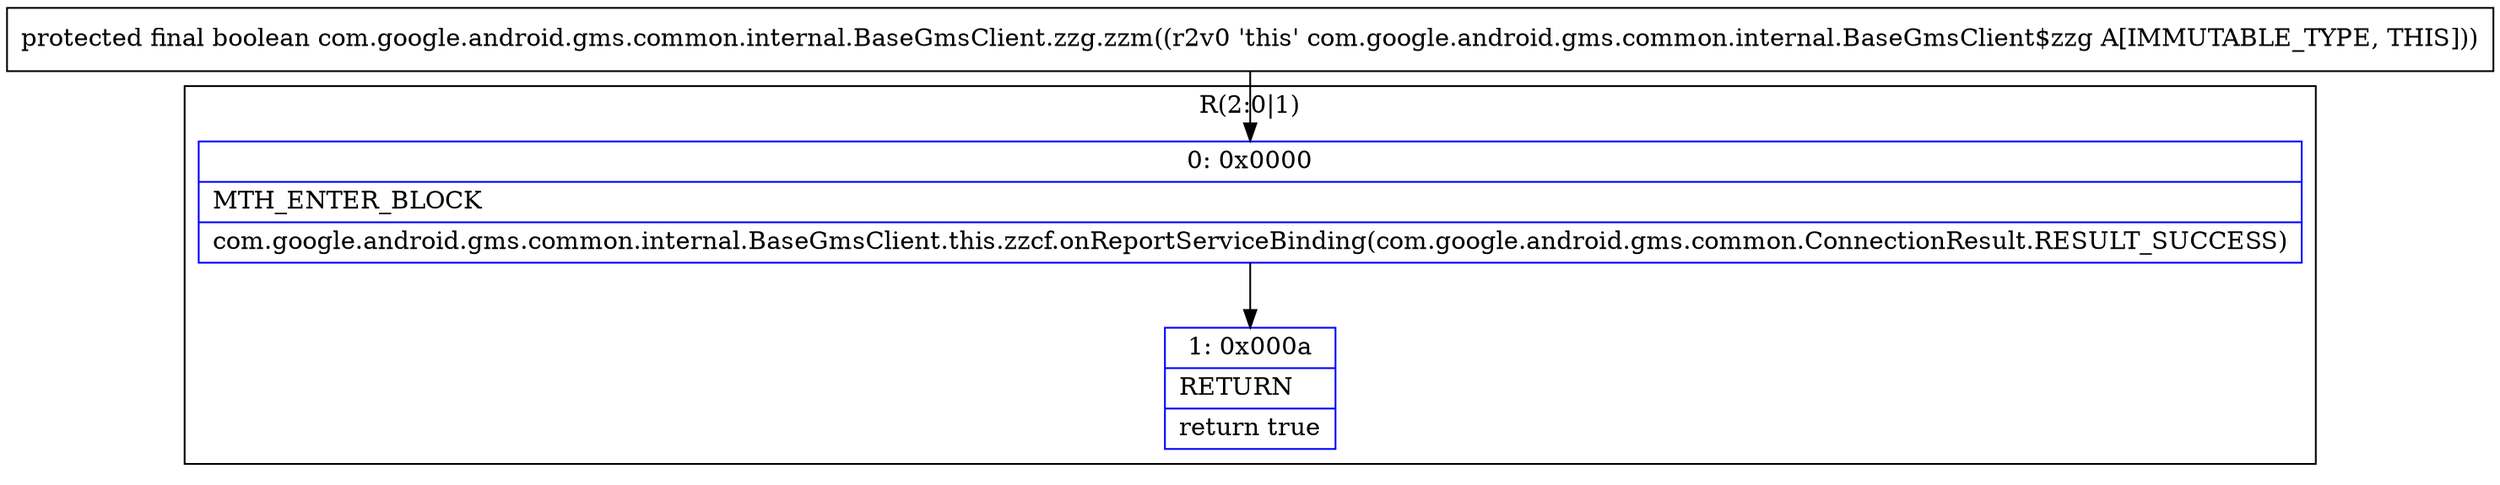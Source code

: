 digraph "CFG forcom.google.android.gms.common.internal.BaseGmsClient.zzg.zzm()Z" {
subgraph cluster_Region_149753885 {
label = "R(2:0|1)";
node [shape=record,color=blue];
Node_0 [shape=record,label="{0\:\ 0x0000|MTH_ENTER_BLOCK\l|com.google.android.gms.common.internal.BaseGmsClient.this.zzcf.onReportServiceBinding(com.google.android.gms.common.ConnectionResult.RESULT_SUCCESS)\l}"];
Node_1 [shape=record,label="{1\:\ 0x000a|RETURN\l|return true\l}"];
}
MethodNode[shape=record,label="{protected final boolean com.google.android.gms.common.internal.BaseGmsClient.zzg.zzm((r2v0 'this' com.google.android.gms.common.internal.BaseGmsClient$zzg A[IMMUTABLE_TYPE, THIS])) }"];
MethodNode -> Node_0;
Node_0 -> Node_1;
}

